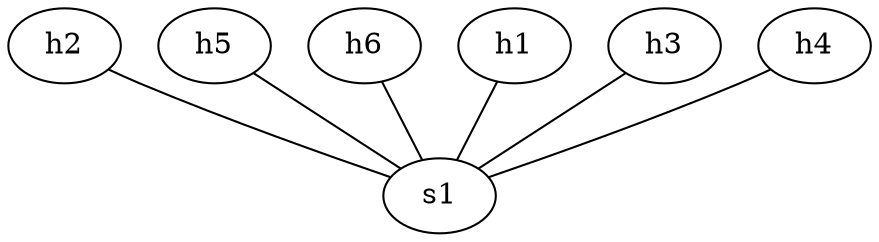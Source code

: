 graph simple {
    h2 [type="server"]
    h5 [type="server"]
    h6 [type="server"]

    h1 -- s1;
    h2 -- s1;
    h3 -- s1;
    h4 -- s1;
    h5 -- s1;
    h6 -- s1;
}
